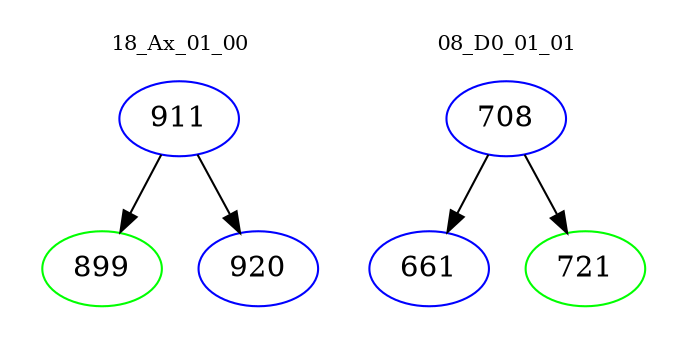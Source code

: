 digraph{
subgraph cluster_0 {
color = white
label = "18_Ax_01_00";
fontsize=10;
T0_911 [label="911", color="blue"]
T0_911 -> T0_899 [color="black"]
T0_899 [label="899", color="green"]
T0_911 -> T0_920 [color="black"]
T0_920 [label="920", color="blue"]
}
subgraph cluster_1 {
color = white
label = "08_D0_01_01";
fontsize=10;
T1_708 [label="708", color="blue"]
T1_708 -> T1_661 [color="black"]
T1_661 [label="661", color="blue"]
T1_708 -> T1_721 [color="black"]
T1_721 [label="721", color="green"]
}
}
